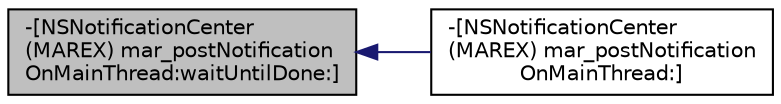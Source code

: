 digraph "-[NSNotificationCenter(MAREX) mar_postNotificationOnMainThread:waitUntilDone:]"
{
  edge [fontname="Helvetica",fontsize="10",labelfontname="Helvetica",labelfontsize="10"];
  node [fontname="Helvetica",fontsize="10",shape=record];
  rankdir="LR";
  Node8 [label="-[NSNotificationCenter\l(MAREX) mar_postNotification\lOnMainThread:waitUntilDone:]",height=0.2,width=0.4,color="black", fillcolor="grey75", style="filled", fontcolor="black"];
  Node8 -> Node9 [dir="back",color="midnightblue",fontsize="10",style="solid",fontname="Helvetica"];
  Node9 [label="-[NSNotificationCenter\l(MAREX) mar_postNotification\lOnMainThread:]",height=0.2,width=0.4,color="black", fillcolor="white", style="filled",URL="$category_n_s_notification_center_07_m_a_r_e_x_08.html#a8af99101dd876b5d2633c7741abee5c0"];
}
